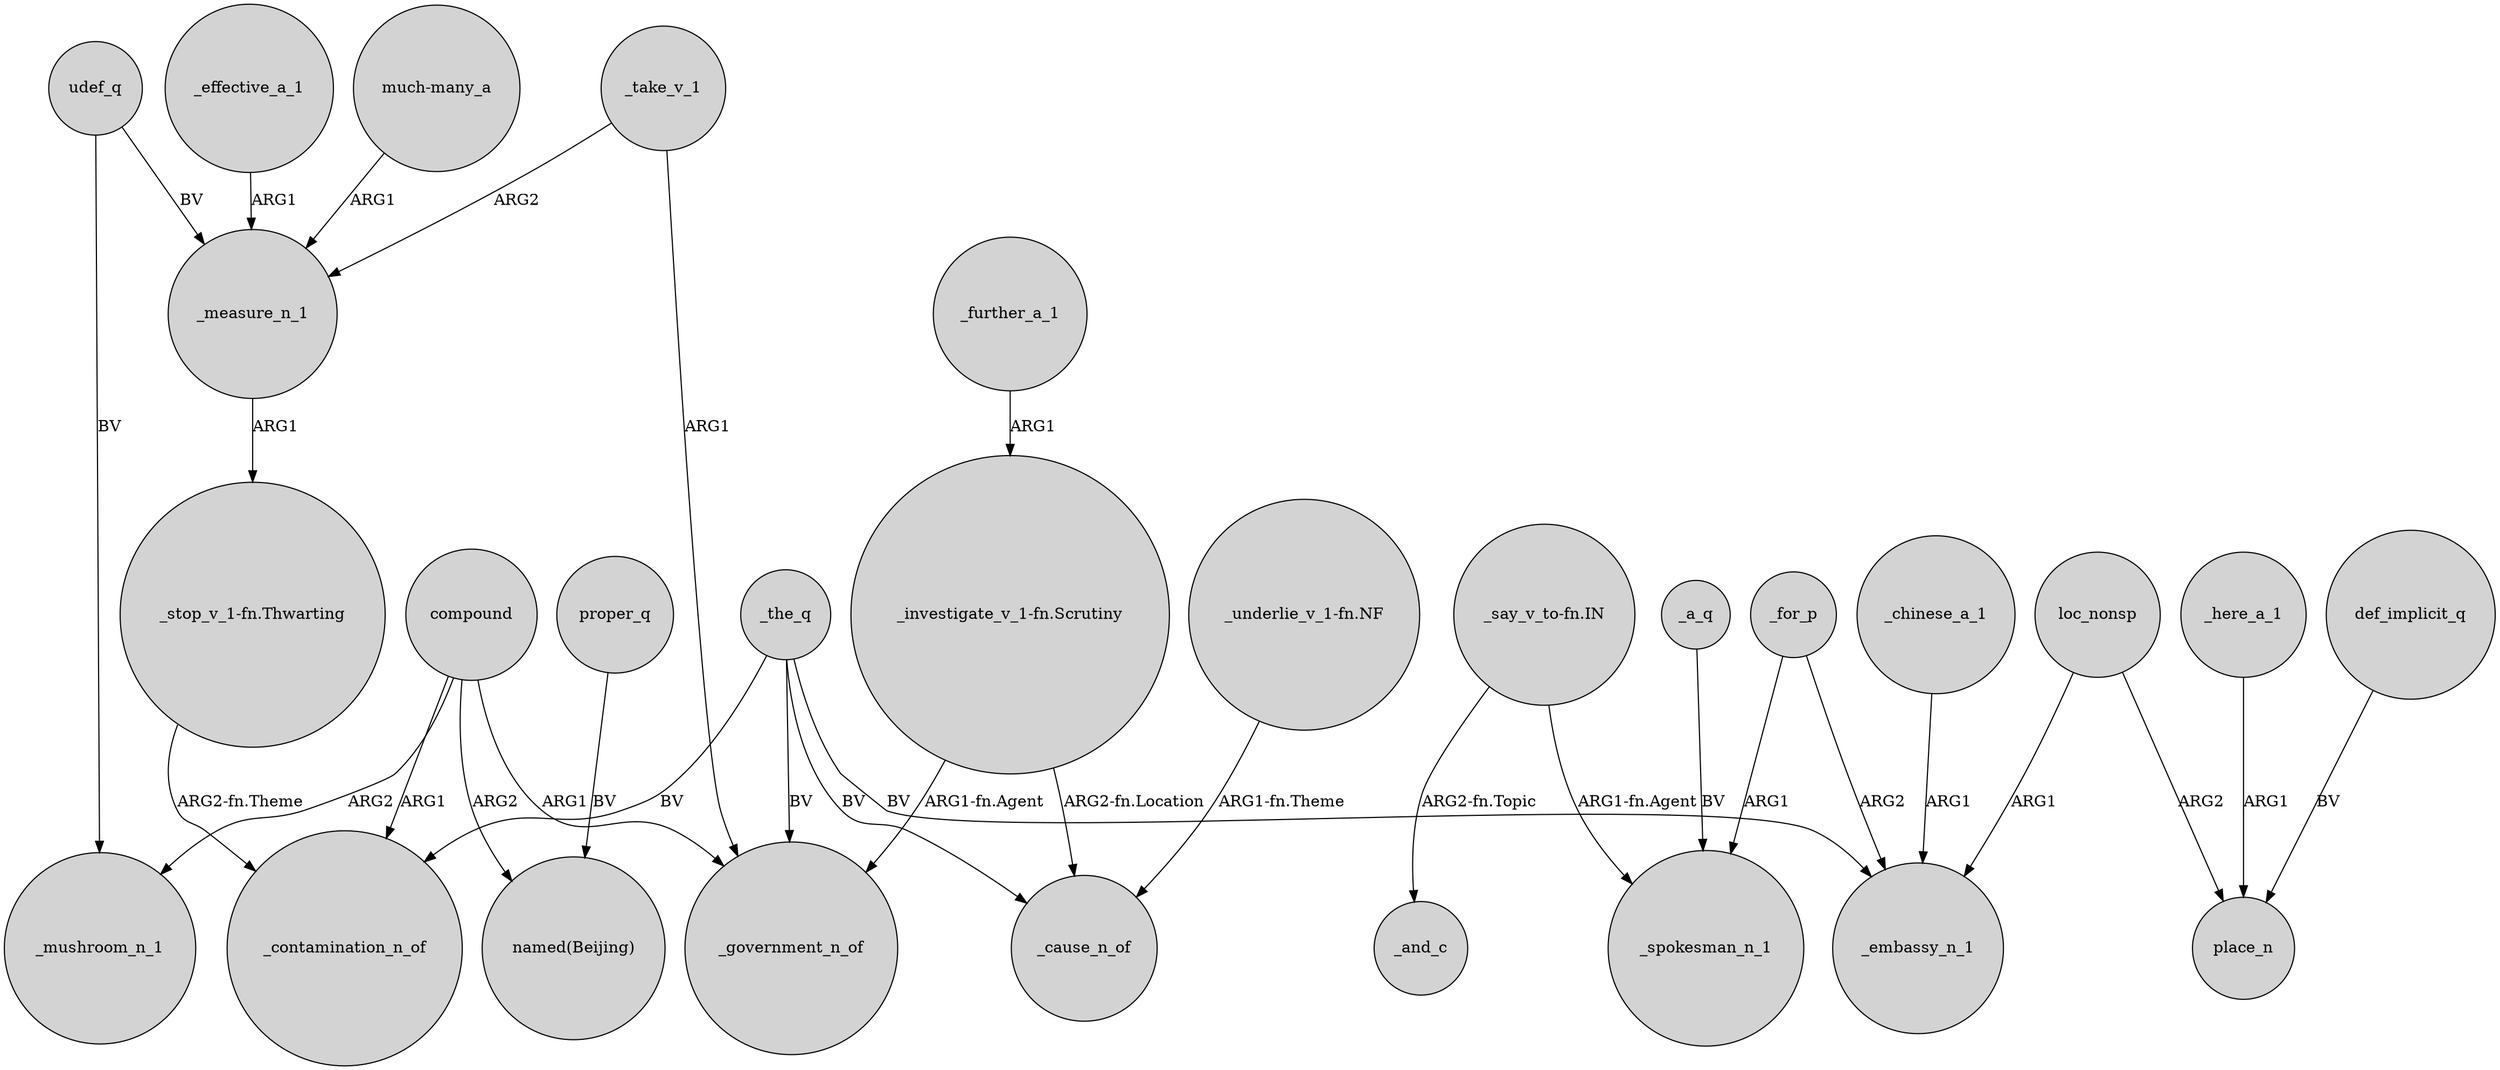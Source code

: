 digraph {
	node [shape=circle style=filled]
	_the_q -> _cause_n_of [label=BV]
	_for_p -> _spokesman_n_1 [label=ARG1]
	_the_q -> _contamination_n_of [label=BV]
	_here_a_1 -> place_n [label=ARG1]
	udef_q -> _mushroom_n_1 [label=BV]
	compound -> _government_n_of [label=ARG1]
	"_stop_v_1-fn.Thwarting" -> _contamination_n_of [label="ARG2-fn.Theme"]
	_take_v_1 -> _government_n_of [label=ARG1]
	"_investigate_v_1-fn.Scrutiny" -> _cause_n_of [label="ARG2-fn.Location"]
	_the_q -> _embassy_n_1 [label=BV]
	def_implicit_q -> place_n [label=BV]
	compound -> _contamination_n_of [label=ARG1]
	loc_nonsp -> _embassy_n_1 [label=ARG1]
	"_say_v_to-fn.IN" -> _spokesman_n_1 [label="ARG1-fn.Agent"]
	_effective_a_1 -> _measure_n_1 [label=ARG1]
	_measure_n_1 -> "_stop_v_1-fn.Thwarting" [label=ARG1]
	_take_v_1 -> _measure_n_1 [label=ARG2]
	"_investigate_v_1-fn.Scrutiny" -> _government_n_of [label="ARG1-fn.Agent"]
	_chinese_a_1 -> _embassy_n_1 [label=ARG1]
	"_say_v_to-fn.IN" -> _and_c [label="ARG2-fn.Topic"]
	udef_q -> _measure_n_1 [label=BV]
	"much-many_a" -> _measure_n_1 [label=ARG1]
	_the_q -> _government_n_of [label=BV]
	compound -> "named(Beijing)" [label=ARG2]
	loc_nonsp -> place_n [label=ARG2]
	_a_q -> _spokesman_n_1 [label=BV]
	compound -> _mushroom_n_1 [label=ARG2]
	_further_a_1 -> "_investigate_v_1-fn.Scrutiny" [label=ARG1]
	"_underlie_v_1-fn.NF" -> _cause_n_of [label="ARG1-fn.Theme"]
	_for_p -> _embassy_n_1 [label=ARG2]
	proper_q -> "named(Beijing)" [label=BV]
}
